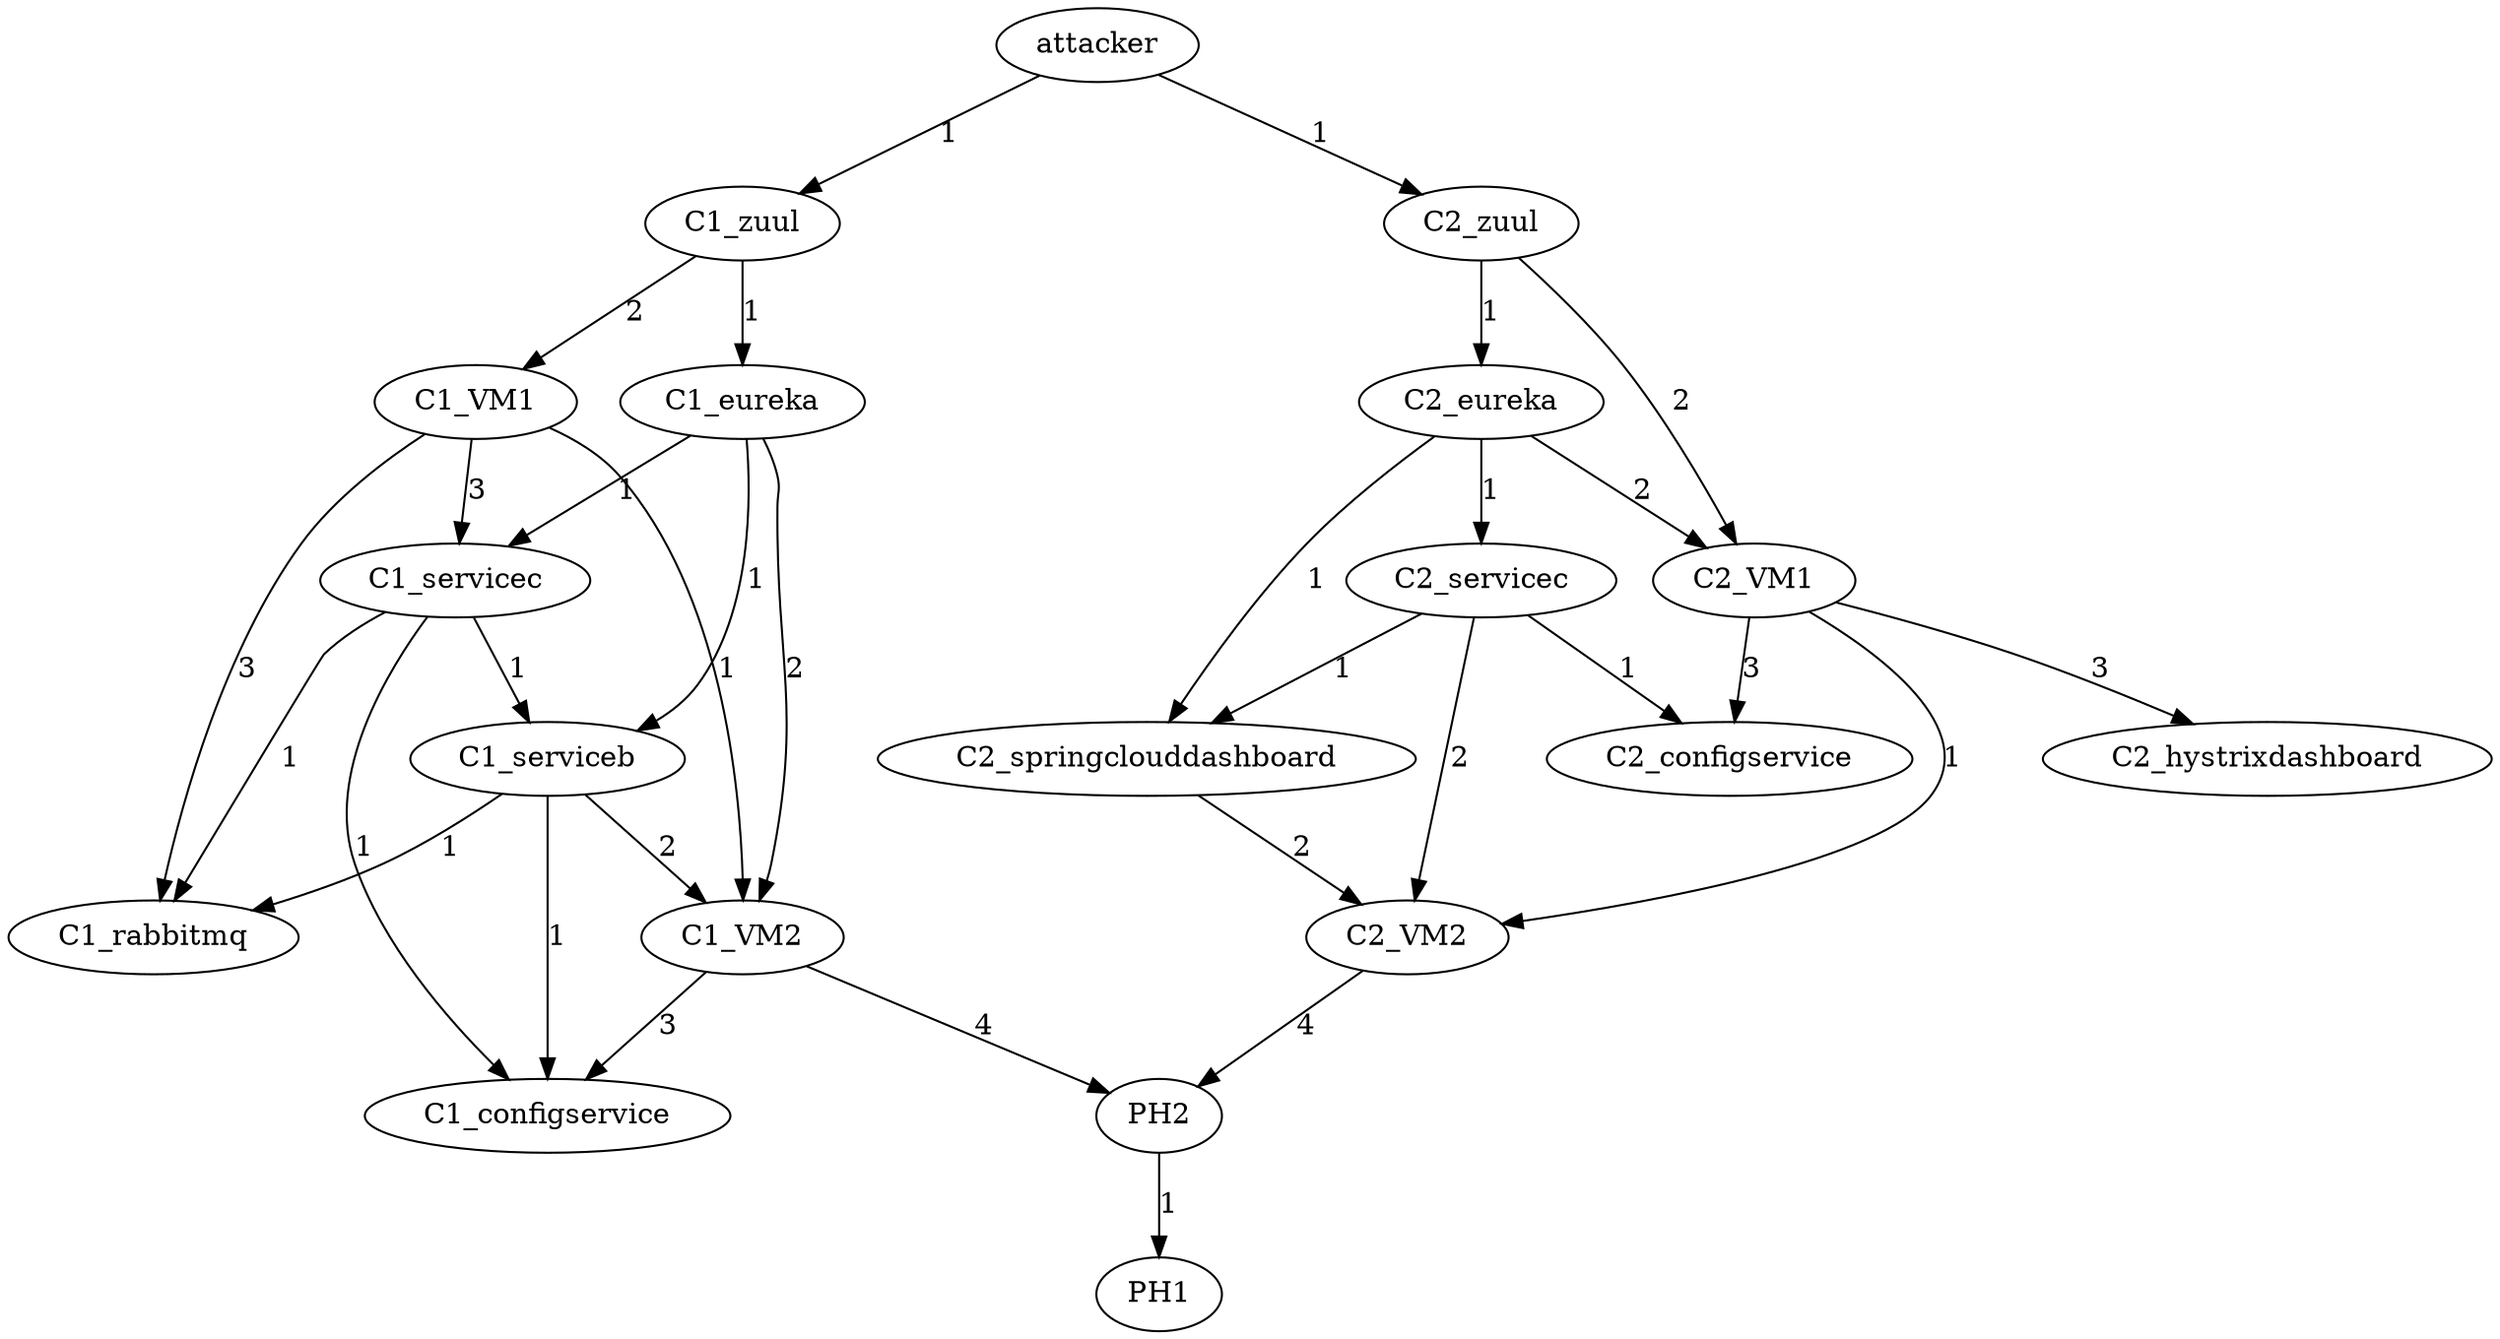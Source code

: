 digraph G {
attacker -> C1_zuul [label=1];
attacker -> C2_zuul [label=1];
C1_zuul -> C1_eureka [label=1];
C1_zuul -> C1_VM1 [label=2];
C2_zuul -> C2_eureka [label=1];
C2_zuul -> C2_VM1 [label=2];
C1_eureka -> C1_servicec [label=1];
C1_eureka -> C1_serviceb [label=1];
C1_eureka -> C1_VM2 [label=2];
C1_VM1 -> C1_servicec [label=3];
C1_VM1 -> C1_rabbitmq [label=3];
C1_VM1 -> C1_VM2 [label=1];
C2_eureka -> C2_servicec [label=1];
C2_eureka -> C2_springclouddashboard [label=1];
C2_eureka -> C2_VM1 [label=2];
C2_VM1 -> C2_configservice [label=3];
C2_VM1 -> C2_hystrixdashboard [label=3];
C2_VM1 -> C2_VM2 [label=1];
C1_servicec -> C1_serviceb [label=1];
C1_servicec -> C1_rabbitmq [label=1];
C1_servicec -> C1_configservice [label=1];
C1_serviceb -> C1_rabbitmq [label=1];
C1_serviceb -> C1_configservice [label=1];
C1_serviceb -> C1_VM2 [label=2];
C1_VM2 -> C1_configservice [label=3];
C1_VM2 -> PH2 [label=4];
C2_servicec -> C2_configservice [label=1];
C2_servicec -> C2_springclouddashboard [label=1];
C2_servicec -> C2_VM2 [label=2];
C2_springclouddashboard -> C2_VM2 [label=2];
C2_VM2 -> PH2 [label=4];
PH2 -> PH1 [label=1];
}
